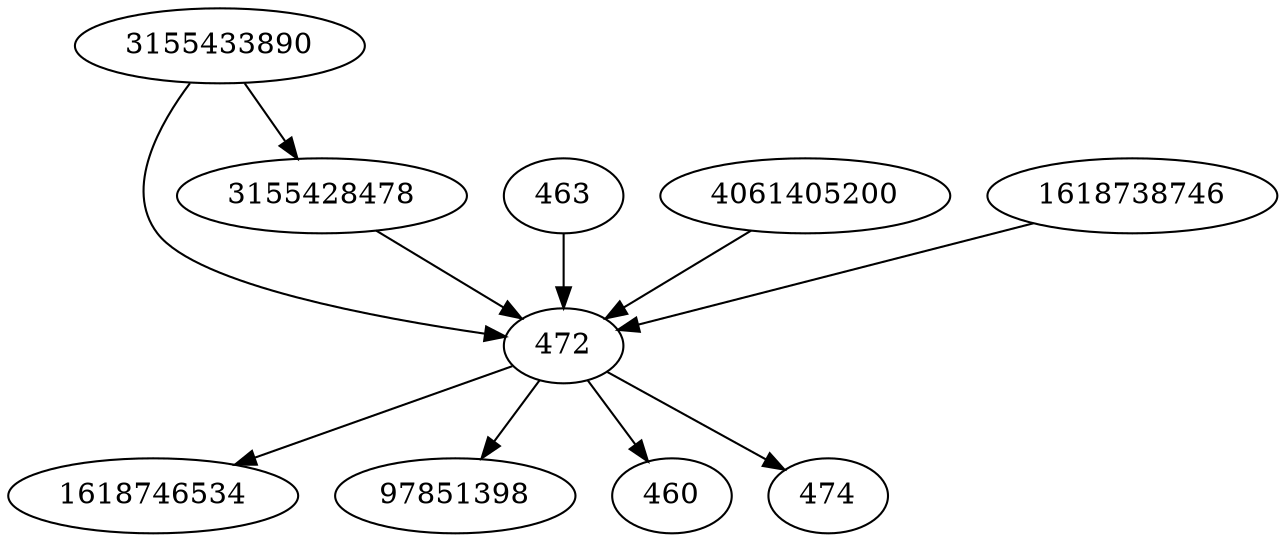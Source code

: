 strict digraph  {
3155433890;
1618746534;
97851398;
460;
463;
4061405200;
1618738746;
472;
474;
3155428478;
3155433890 -> 3155428478;
3155433890 -> 472;
463 -> 472;
4061405200 -> 472;
1618738746 -> 472;
472 -> 1618746534;
472 -> 474;
472 -> 97851398;
472 -> 460;
3155428478 -> 472;
}
